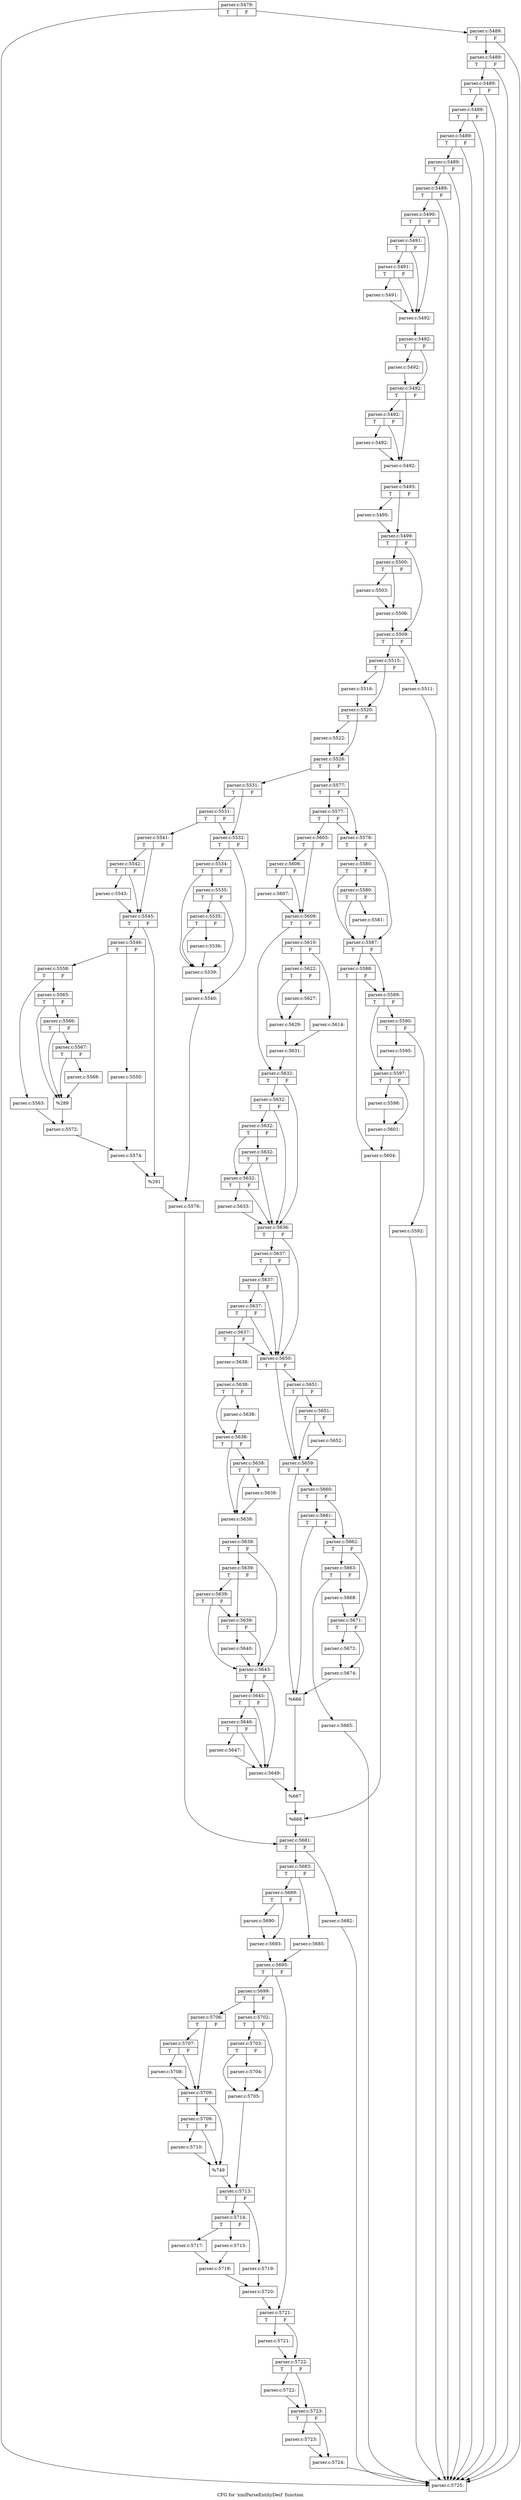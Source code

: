 digraph "CFG for 'xmlParseEntityDecl' function" {
	label="CFG for 'xmlParseEntityDecl' function";

	Node0x5a2ce70 [shape=record,label="{parser.c:5479:|{<s0>T|<s1>F}}"];
	Node0x5a2ce70 -> Node0x5a2f120;
	Node0x5a2ce70 -> Node0x5a2eec0;
	Node0x5a2f120 [shape=record,label="{parser.c:5489:|{<s0>T|<s1>F}}"];
	Node0x5a2f120 -> Node0x5a2f0d0;
	Node0x5a2f120 -> Node0x5a2eec0;
	Node0x5a2f0d0 [shape=record,label="{parser.c:5489:|{<s0>T|<s1>F}}"];
	Node0x5a2f0d0 -> Node0x5a2f080;
	Node0x5a2f0d0 -> Node0x5a2eec0;
	Node0x5a2f080 [shape=record,label="{parser.c:5489:|{<s0>T|<s1>F}}"];
	Node0x5a2f080 -> Node0x5a2f030;
	Node0x5a2f080 -> Node0x5a2eec0;
	Node0x5a2f030 [shape=record,label="{parser.c:5489:|{<s0>T|<s1>F}}"];
	Node0x5a2f030 -> Node0x5a2efe0;
	Node0x5a2f030 -> Node0x5a2eec0;
	Node0x5a2efe0 [shape=record,label="{parser.c:5489:|{<s0>T|<s1>F}}"];
	Node0x5a2efe0 -> Node0x5a2ef90;
	Node0x5a2efe0 -> Node0x5a2eec0;
	Node0x5a2ef90 [shape=record,label="{parser.c:5489:|{<s0>T|<s1>F}}"];
	Node0x5a2ef90 -> Node0x5a2ef10;
	Node0x5a2ef90 -> Node0x5a2eec0;
	Node0x5a2ef10 [shape=record,label="{parser.c:5489:|{<s0>T|<s1>F}}"];
	Node0x5a2ef10 -> Node0x5a2ee70;
	Node0x5a2ef10 -> Node0x5a2eec0;
	Node0x5a2ee70 [shape=record,label="{parser.c:5490:|{<s0>T|<s1>F}}"];
	Node0x5a2ee70 -> Node0x5a31e80;
	Node0x5a2ee70 -> Node0x5a31db0;
	Node0x5a31e80 [shape=record,label="{parser.c:5491:|{<s0>T|<s1>F}}"];
	Node0x5a31e80 -> Node0x5a31e00;
	Node0x5a31e80 -> Node0x5a31db0;
	Node0x5a31e00 [shape=record,label="{parser.c:5491:|{<s0>T|<s1>F}}"];
	Node0x5a31e00 -> Node0x5a31d60;
	Node0x5a31e00 -> Node0x5a31db0;
	Node0x5a31d60 [shape=record,label="{parser.c:5491:}"];
	Node0x5a31d60 -> Node0x5a31db0;
	Node0x5a31db0 [shape=record,label="{parser.c:5492:}"];
	Node0x5a31db0 -> Node0x5a33180;
	Node0x5a33180 [shape=record,label="{parser.c:5492:|{<s0>T|<s1>F}}"];
	Node0x5a33180 -> Node0x5a33c50;
	Node0x5a33180 -> Node0x5a33ca0;
	Node0x5a33c50 [shape=record,label="{parser.c:5492:}"];
	Node0x5a33c50 -> Node0x5a33ca0;
	Node0x5a33ca0 [shape=record,label="{parser.c:5492:|{<s0>T|<s1>F}}"];
	Node0x5a33ca0 -> Node0x5a34380;
	Node0x5a33ca0 -> Node0x5a34330;
	Node0x5a34380 [shape=record,label="{parser.c:5492:|{<s0>T|<s1>F}}"];
	Node0x5a34380 -> Node0x5a342e0;
	Node0x5a34380 -> Node0x5a34330;
	Node0x5a342e0 [shape=record,label="{parser.c:5492:}"];
	Node0x5a342e0 -> Node0x5a34330;
	Node0x5a34330 [shape=record,label="{parser.c:5492:}"];
	Node0x5a34330 -> Node0x5a330e0;
	Node0x5a330e0 [shape=record,label="{parser.c:5493:|{<s0>T|<s1>F}}"];
	Node0x5a330e0 -> Node0x5a33130;
	Node0x5a330e0 -> Node0x5a34f90;
	Node0x5a33130 [shape=record,label="{parser.c:5495:}"];
	Node0x5a33130 -> Node0x5a34f90;
	Node0x5a34f90 [shape=record,label="{parser.c:5499:|{<s0>T|<s1>F}}"];
	Node0x5a34f90 -> Node0x5a35740;
	Node0x5a34f90 -> Node0x5a35790;
	Node0x5a35740 [shape=record,label="{parser.c:5500:|{<s0>T|<s1>F}}"];
	Node0x5a35740 -> Node0x5a360d0;
	Node0x5a35740 -> Node0x5a36120;
	Node0x5a360d0 [shape=record,label="{parser.c:5503:}"];
	Node0x5a360d0 -> Node0x5a36120;
	Node0x5a36120 [shape=record,label="{parser.c:5506:}"];
	Node0x5a36120 -> Node0x5a35790;
	Node0x5a35790 [shape=record,label="{parser.c:5509:|{<s0>T|<s1>F}}"];
	Node0x5a35790 -> Node0x5a36d00;
	Node0x5a35790 -> Node0x5a36d50;
	Node0x5a36d00 [shape=record,label="{parser.c:5511:}"];
	Node0x5a36d00 -> Node0x5a2eec0;
	Node0x5a36d50 [shape=record,label="{parser.c:5515:|{<s0>T|<s1>F}}"];
	Node0x5a36d50 -> Node0x5a37570;
	Node0x5a36d50 -> Node0x5a375c0;
	Node0x5a37570 [shape=record,label="{parser.c:5516:}"];
	Node0x5a37570 -> Node0x5a375c0;
	Node0x5a375c0 [shape=record,label="{parser.c:5520:|{<s0>T|<s1>F}}"];
	Node0x5a375c0 -> Node0x5a381b0;
	Node0x5a375c0 -> Node0x5a38200;
	Node0x5a381b0 [shape=record,label="{parser.c:5522:}"];
	Node0x5a381b0 -> Node0x5a38200;
	Node0x5a38200 [shape=record,label="{parser.c:5526:|{<s0>T|<s1>F}}"];
	Node0x5a38200 -> Node0x5a38bf0;
	Node0x5a38200 -> Node0x5a38c90;
	Node0x5a38bf0 [shape=record,label="{parser.c:5531:|{<s0>T|<s1>F}}"];
	Node0x5a38bf0 -> Node0x5a38f90;
	Node0x5a38bf0 -> Node0x5a39080;
	Node0x5a39080 [shape=record,label="{parser.c:5531:|{<s0>T|<s1>F}}"];
	Node0x5a39080 -> Node0x5a38f90;
	Node0x5a39080 -> Node0x5a39030;
	Node0x5a38f90 [shape=record,label="{parser.c:5532:|{<s0>T|<s1>F}}"];
	Node0x5a38f90 -> Node0x5a39e30;
	Node0x5a38f90 -> Node0x5a39e80;
	Node0x5a39e30 [shape=record,label="{parser.c:5534:|{<s0>T|<s1>F}}"];
	Node0x5a39e30 -> Node0x5a3a2a0;
	Node0x5a39e30 -> Node0x5a3a1d0;
	Node0x5a3a2a0 [shape=record,label="{parser.c:5535:|{<s0>T|<s1>F}}"];
	Node0x5a3a2a0 -> Node0x5a3a1d0;
	Node0x5a3a2a0 -> Node0x5a3a220;
	Node0x5a3a220 [shape=record,label="{parser.c:5535:|{<s0>T|<s1>F}}"];
	Node0x5a3a220 -> Node0x5a3a180;
	Node0x5a3a220 -> Node0x5a3a1d0;
	Node0x5a3a180 [shape=record,label="{parser.c:5536:}"];
	Node0x5a3a180 -> Node0x5a3a1d0;
	Node0x5a3a1d0 [shape=record,label="{parser.c:5539:}"];
	Node0x5a3a1d0 -> Node0x5a39e80;
	Node0x5a39e80 [shape=record,label="{parser.c:5540:}"];
	Node0x5a39e80 -> Node0x5a38fe0;
	Node0x5a39030 [shape=record,label="{parser.c:5541:|{<s0>T|<s1>F}}"];
	Node0x5a39030 -> Node0x5a3bbf0;
	Node0x5a39030 -> Node0x5a3bba0;
	Node0x5a3bbf0 [shape=record,label="{parser.c:5542:|{<s0>T|<s1>F}}"];
	Node0x5a3bbf0 -> Node0x5a3bb50;
	Node0x5a3bbf0 -> Node0x5a3bba0;
	Node0x5a3bb50 [shape=record,label="{parser.c:5543:}"];
	Node0x5a3bb50 -> Node0x5a3bba0;
	Node0x5a3bba0 [shape=record,label="{parser.c:5545:|{<s0>T|<s1>F}}"];
	Node0x5a3bba0 -> Node0x5a3c480;
	Node0x5a3bba0 -> Node0x5a3c4d0;
	Node0x5a3c480 [shape=record,label="{parser.c:5546:|{<s0>T|<s1>F}}"];
	Node0x5a3c480 -> Node0x5a3e360;
	Node0x5a3c480 -> Node0x5a3e740;
	Node0x5a3e360 [shape=record,label="{parser.c:5550:}"];
	Node0x5a3e360 -> Node0x5a3e6f0;
	Node0x5a3e740 [shape=record,label="{parser.c:5558:|{<s0>T|<s1>F}}"];
	Node0x5a3e740 -> Node0x5a3eb40;
	Node0x5a3e740 -> Node0x5a3efc0;
	Node0x5a3eb40 [shape=record,label="{parser.c:5563:}"];
	Node0x5a3eb40 -> Node0x5a3ef70;
	Node0x5a3efc0 [shape=record,label="{parser.c:5565:|{<s0>T|<s1>F}}"];
	Node0x5a3efc0 -> Node0x5a3f640;
	Node0x5a3efc0 -> Node0x5a3f570;
	Node0x5a3f640 [shape=record,label="{parser.c:5566:|{<s0>T|<s1>F}}"];
	Node0x5a3f640 -> Node0x5a3f570;
	Node0x5a3f640 -> Node0x5a3f5c0;
	Node0x5a3f5c0 [shape=record,label="{parser.c:5567:|{<s0>T|<s1>F}}"];
	Node0x5a3f5c0 -> Node0x5a3f520;
	Node0x5a3f5c0 -> Node0x5a3f570;
	Node0x5a3f520 [shape=record,label="{parser.c:5568:}"];
	Node0x5a3f520 -> Node0x5a3f570;
	Node0x5a3f570 [shape=record,label="{%289}"];
	Node0x5a3f570 -> Node0x5a3ef70;
	Node0x5a3ef70 [shape=record,label="{parser.c:5572:}"];
	Node0x5a3ef70 -> Node0x5a3e6f0;
	Node0x5a3e6f0 [shape=record,label="{parser.c:5574:}"];
	Node0x5a3e6f0 -> Node0x5a3c4d0;
	Node0x5a3c4d0 [shape=record,label="{%291}"];
	Node0x5a3c4d0 -> Node0x5a38fe0;
	Node0x5a38fe0 [shape=record,label="{parser.c:5576:}"];
	Node0x5a38fe0 -> Node0x5a38c40;
	Node0x5a38c90 [shape=record,label="{parser.c:5577:|{<s0>T|<s1>F}}"];
	Node0x5a38c90 -> Node0x5a40f40;
	Node0x5a38c90 -> Node0x5a41490;
	Node0x5a41490 [shape=record,label="{parser.c:5577:|{<s0>T|<s1>F}}"];
	Node0x5a41490 -> Node0x5a40f40;
	Node0x5a41490 -> Node0x5a41440;
	Node0x5a40f40 [shape=record,label="{parser.c:5578:|{<s0>T|<s1>F}}"];
	Node0x5a40f40 -> Node0x5a42250;
	Node0x5a40f40 -> Node0x5a42180;
	Node0x5a42250 [shape=record,label="{parser.c:5580:|{<s0>T|<s1>F}}"];
	Node0x5a42250 -> Node0x5a42180;
	Node0x5a42250 -> Node0x5a421d0;
	Node0x5a421d0 [shape=record,label="{parser.c:5580:|{<s0>T|<s1>F}}"];
	Node0x5a421d0 -> Node0x5a42130;
	Node0x5a421d0 -> Node0x5a42180;
	Node0x5a42130 [shape=record,label="{parser.c:5581:}"];
	Node0x5a42130 -> Node0x5a42180;
	Node0x5a42180 [shape=record,label="{parser.c:5587:|{<s0>T|<s1>F}}"];
	Node0x5a42180 -> Node0x5a435b0;
	Node0x5a42180 -> Node0x5a43650;
	Node0x5a43650 [shape=record,label="{parser.c:5588:|{<s0>T|<s1>F}}"];
	Node0x5a43650 -> Node0x5a435b0;
	Node0x5a43650 -> Node0x5a43600;
	Node0x5a435b0 [shape=record,label="{parser.c:5589:|{<s0>T|<s1>F}}"];
	Node0x5a435b0 -> Node0x5a440c0;
	Node0x5a435b0 -> Node0x5a44110;
	Node0x5a440c0 [shape=record,label="{parser.c:5590:|{<s0>T|<s1>F}}"];
	Node0x5a440c0 -> Node0x5a44af0;
	Node0x5a440c0 -> Node0x5a44e20;
	Node0x5a44af0 [shape=record,label="{parser.c:5592:}"];
	Node0x5a44af0 -> Node0x5a2eec0;
	Node0x5a44e20 [shape=record,label="{parser.c:5595:}"];
	Node0x5a44e20 -> Node0x5a44110;
	Node0x5a44110 [shape=record,label="{parser.c:5597:|{<s0>T|<s1>F}}"];
	Node0x5a44110 -> Node0x5a45ad0;
	Node0x5a44110 -> Node0x5a45b20;
	Node0x5a45ad0 [shape=record,label="{parser.c:5598:}"];
	Node0x5a45ad0 -> Node0x5a45b20;
	Node0x5a45b20 [shape=record,label="{parser.c:5601:}"];
	Node0x5a45b20 -> Node0x5a43600;
	Node0x5a43600 [shape=record,label="{parser.c:5604:}"];
	Node0x5a43600 -> Node0x5a41270;
	Node0x5a41440 [shape=record,label="{parser.c:5605:|{<s0>T|<s1>F}}"];
	Node0x5a41440 -> Node0x5a475c0;
	Node0x5a41440 -> Node0x5a46840;
	Node0x5a475c0 [shape=record,label="{parser.c:5606:|{<s0>T|<s1>F}}"];
	Node0x5a475c0 -> Node0x5a46550;
	Node0x5a475c0 -> Node0x5a46840;
	Node0x5a46550 [shape=record,label="{parser.c:5607:}"];
	Node0x5a46550 -> Node0x5a46840;
	Node0x5a46840 [shape=record,label="{parser.c:5609:|{<s0>T|<s1>F}}"];
	Node0x5a46840 -> Node0x5a47dd0;
	Node0x5a46840 -> Node0x5a47e20;
	Node0x5a47dd0 [shape=record,label="{parser.c:5610:|{<s0>T|<s1>F}}"];
	Node0x5a47dd0 -> Node0x5a485d0;
	Node0x5a47dd0 -> Node0x5a48670;
	Node0x5a485d0 [shape=record,label="{parser.c:5614:}"];
	Node0x5a485d0 -> Node0x5a48620;
	Node0x5a48670 [shape=record,label="{parser.c:5622:|{<s0>T|<s1>F}}"];
	Node0x5a48670 -> Node0x5a48cc0;
	Node0x5a48670 -> Node0x5a48d10;
	Node0x5a48cc0 [shape=record,label="{parser.c:5627:}"];
	Node0x5a48cc0 -> Node0x5a48d10;
	Node0x5a48d10 [shape=record,label="{parser.c:5629:}"];
	Node0x5a48d10 -> Node0x5a48620;
	Node0x5a48620 [shape=record,label="{parser.c:5631:}"];
	Node0x5a48620 -> Node0x5a47e20;
	Node0x5a47e20 [shape=record,label="{parser.c:5632:|{<s0>T|<s1>F}}"];
	Node0x5a47e20 -> Node0x5a49790;
	Node0x5a47e20 -> Node0x5a49740;
	Node0x5a49790 [shape=record,label="{parser.c:5632:|{<s0>T|<s1>F}}"];
	Node0x5a49790 -> Node0x5a49740;
	Node0x5a49790 -> Node0x5a49db0;
	Node0x5a49db0 [shape=record,label="{parser.c:5632:|{<s0>T|<s1>F}}"];
	Node0x5a49db0 -> Node0x5a4a230;
	Node0x5a49db0 -> Node0x5a49d30;
	Node0x5a4a230 [shape=record,label="{parser.c:5632:|{<s0>T|<s1>F}}"];
	Node0x5a4a230 -> Node0x5a49740;
	Node0x5a4a230 -> Node0x5a49d30;
	Node0x5a49d30 [shape=record,label="{parser.c:5632:|{<s0>T|<s1>F}}"];
	Node0x5a49d30 -> Node0x5a49740;
	Node0x5a49d30 -> Node0x5a496f0;
	Node0x5a496f0 [shape=record,label="{parser.c:5633:}"];
	Node0x5a496f0 -> Node0x5a49740;
	Node0x5a49740 [shape=record,label="{parser.c:5636:|{<s0>T|<s1>F}}"];
	Node0x5a49740 -> Node0x5a4b670;
	Node0x5a49740 -> Node0x5a4b500;
	Node0x5a4b670 [shape=record,label="{parser.c:5637:|{<s0>T|<s1>F}}"];
	Node0x5a4b670 -> Node0x5a4b620;
	Node0x5a4b670 -> Node0x5a4b500;
	Node0x5a4b620 [shape=record,label="{parser.c:5637:|{<s0>T|<s1>F}}"];
	Node0x5a4b620 -> Node0x5a4b5d0;
	Node0x5a4b620 -> Node0x5a4b500;
	Node0x5a4b5d0 [shape=record,label="{parser.c:5637:|{<s0>T|<s1>F}}"];
	Node0x5a4b5d0 -> Node0x5a4b550;
	Node0x5a4b5d0 -> Node0x5a4b500;
	Node0x5a4b550 [shape=record,label="{parser.c:5637:|{<s0>T|<s1>F}}"];
	Node0x5a4b550 -> Node0x5a4b460;
	Node0x5a4b550 -> Node0x5a4b500;
	Node0x5a4b460 [shape=record,label="{parser.c:5638:}"];
	Node0x5a4b460 -> Node0x5a4cfe0;
	Node0x5a4cfe0 [shape=record,label="{parser.c:5638:|{<s0>T|<s1>F}}"];
	Node0x5a4cfe0 -> Node0x5a4d990;
	Node0x5a4cfe0 -> Node0x5a4d9e0;
	Node0x5a4d990 [shape=record,label="{parser.c:5638:}"];
	Node0x5a4d990 -> Node0x5a4d9e0;
	Node0x5a4d9e0 [shape=record,label="{parser.c:5638:|{<s0>T|<s1>F}}"];
	Node0x5a4d9e0 -> Node0x5a4e080;
	Node0x5a4d9e0 -> Node0x5a4e030;
	Node0x5a4e080 [shape=record,label="{parser.c:5638:|{<s0>T|<s1>F}}"];
	Node0x5a4e080 -> Node0x5a4dfe0;
	Node0x5a4e080 -> Node0x5a4e030;
	Node0x5a4dfe0 [shape=record,label="{parser.c:5638:}"];
	Node0x5a4dfe0 -> Node0x5a4e030;
	Node0x5a4e030 [shape=record,label="{parser.c:5638:}"];
	Node0x5a4e030 -> Node0x5a4cf40;
	Node0x5a4cf40 [shape=record,label="{parser.c:5639:|{<s0>T|<s1>F}}"];
	Node0x5a4cf40 -> Node0x5a4eab0;
	Node0x5a4cf40 -> Node0x5a4eb80;
	Node0x5a4eb80 [shape=record,label="{parser.c:5639:|{<s0>T|<s1>F}}"];
	Node0x5a4eb80 -> Node0x5a4f000;
	Node0x5a4eb80 -> Node0x5a4eb00;
	Node0x5a4f000 [shape=record,label="{parser.c:5639:|{<s0>T|<s1>F}}"];
	Node0x5a4f000 -> Node0x5a4eab0;
	Node0x5a4f000 -> Node0x5a4eb00;
	Node0x5a4eb00 [shape=record,label="{parser.c:5639:|{<s0>T|<s1>F}}"];
	Node0x5a4eb00 -> Node0x5a4eab0;
	Node0x5a4eb00 -> Node0x5a4cf90;
	Node0x5a4cf90 [shape=record,label="{parser.c:5640:}"];
	Node0x5a4cf90 -> Node0x5a4eab0;
	Node0x5a4eab0 [shape=record,label="{parser.c:5643:|{<s0>T|<s1>F}}"];
	Node0x5a4eab0 -> Node0x5a50bf0;
	Node0x5a4eab0 -> Node0x5a50b20;
	Node0x5a50bf0 [shape=record,label="{parser.c:5645:|{<s0>T|<s1>F}}"];
	Node0x5a50bf0 -> Node0x5a50b20;
	Node0x5a50bf0 -> Node0x5a50b70;
	Node0x5a50b70 [shape=record,label="{parser.c:5646:|{<s0>T|<s1>F}}"];
	Node0x5a50b70 -> Node0x5a50ad0;
	Node0x5a50b70 -> Node0x5a50b20;
	Node0x5a50ad0 [shape=record,label="{parser.c:5647:}"];
	Node0x5a50ad0 -> Node0x5a50b20;
	Node0x5a50b20 [shape=record,label="{parser.c:5649:}"];
	Node0x5a50b20 -> Node0x5a4b4b0;
	Node0x5a4b500 [shape=record,label="{parser.c:5650:|{<s0>T|<s1>F}}"];
	Node0x5a4b500 -> Node0x5a52290;
	Node0x5a4b500 -> Node0x5a521c0;
	Node0x5a52290 [shape=record,label="{parser.c:5651:|{<s0>T|<s1>F}}"];
	Node0x5a52290 -> Node0x5a521c0;
	Node0x5a52290 -> Node0x5a52210;
	Node0x5a52210 [shape=record,label="{parser.c:5651:|{<s0>T|<s1>F}}"];
	Node0x5a52210 -> Node0x5a52170;
	Node0x5a52210 -> Node0x5a521c0;
	Node0x5a52170 [shape=record,label="{parser.c:5652:}"];
	Node0x5a52170 -> Node0x5a521c0;
	Node0x5a521c0 [shape=record,label="{parser.c:5659:|{<s0>T|<s1>F}}"];
	Node0x5a521c0 -> Node0x5a53730;
	Node0x5a521c0 -> Node0x5a536e0;
	Node0x5a53730 [shape=record,label="{parser.c:5660:|{<s0>T|<s1>F}}"];
	Node0x5a53730 -> Node0x5a53690;
	Node0x5a53730 -> Node0x5a53b40;
	Node0x5a53b40 [shape=record,label="{parser.c:5661:|{<s0>T|<s1>F}}"];
	Node0x5a53b40 -> Node0x5a53690;
	Node0x5a53b40 -> Node0x5a536e0;
	Node0x5a53690 [shape=record,label="{parser.c:5662:|{<s0>T|<s1>F}}"];
	Node0x5a53690 -> Node0x5a544a0;
	Node0x5a53690 -> Node0x5a544f0;
	Node0x5a544a0 [shape=record,label="{parser.c:5663:|{<s0>T|<s1>F}}"];
	Node0x5a544a0 -> Node0x5a54c80;
	Node0x5a544a0 -> Node0x5a54cd0;
	Node0x5a54c80 [shape=record,label="{parser.c:5665:}"];
	Node0x5a54c80 -> Node0x5a2eec0;
	Node0x5a54cd0 [shape=record,label="{parser.c:5668:}"];
	Node0x5a54cd0 -> Node0x5a544f0;
	Node0x5a544f0 [shape=record,label="{parser.c:5671:|{<s0>T|<s1>F}}"];
	Node0x5a544f0 -> Node0x5a55870;
	Node0x5a544f0 -> Node0x5a558c0;
	Node0x5a55870 [shape=record,label="{parser.c:5672:}"];
	Node0x5a55870 -> Node0x5a558c0;
	Node0x5a558c0 [shape=record,label="{parser.c:5674:}"];
	Node0x5a558c0 -> Node0x5a536e0;
	Node0x5a536e0 [shape=record,label="{%666}"];
	Node0x5a536e0 -> Node0x5a4b4b0;
	Node0x5a4b4b0 [shape=record,label="{%667}"];
	Node0x5a4b4b0 -> Node0x5a41270;
	Node0x5a41270 [shape=record,label="{%668}"];
	Node0x5a41270 -> Node0x5a38c40;
	Node0x5a38c40 [shape=record,label="{parser.c:5681:|{<s0>T|<s1>F}}"];
	Node0x5a38c40 -> Node0x5a56d50;
	Node0x5a38c40 -> Node0x5a56da0;
	Node0x5a56d50 [shape=record,label="{parser.c:5682:}"];
	Node0x5a56d50 -> Node0x5a2eec0;
	Node0x5a56da0 [shape=record,label="{parser.c:5683:|{<s0>T|<s1>F}}"];
	Node0x5a56da0 -> Node0x5a573a0;
	Node0x5a56da0 -> Node0x5a57440;
	Node0x5a573a0 [shape=record,label="{parser.c:5685:}"];
	Node0x5a573a0 -> Node0x5a573f0;
	Node0x5a57440 [shape=record,label="{parser.c:5689:|{<s0>T|<s1>F}}"];
	Node0x5a57440 -> Node0x5a580f0;
	Node0x5a57440 -> Node0x5a58140;
	Node0x5a580f0 [shape=record,label="{parser.c:5690:}"];
	Node0x5a580f0 -> Node0x5a58140;
	Node0x5a58140 [shape=record,label="{parser.c:5693:}"];
	Node0x5a58140 -> Node0x5a573f0;
	Node0x5a573f0 [shape=record,label="{parser.c:5695:|{<s0>T|<s1>F}}"];
	Node0x5a573f0 -> Node0x5a58fb0;
	Node0x5a573f0 -> Node0x5a59000;
	Node0x5a58fb0 [shape=record,label="{parser.c:5699:|{<s0>T|<s1>F}}"];
	Node0x5a58fb0 -> Node0x5893450;
	Node0x5a58fb0 -> Node0x58934f0;
	Node0x5893450 [shape=record,label="{parser.c:5702:|{<s0>T|<s1>F}}"];
	Node0x5893450 -> Node0x5893890;
	Node0x5893450 -> Node0x5893840;
	Node0x5893890 [shape=record,label="{parser.c:5703:|{<s0>T|<s1>F}}"];
	Node0x5893890 -> Node0x58937f0;
	Node0x5893890 -> Node0x5893840;
	Node0x58937f0 [shape=record,label="{parser.c:5704:}"];
	Node0x58937f0 -> Node0x5893840;
	Node0x5893840 [shape=record,label="{parser.c:5705:}"];
	Node0x5893840 -> Node0x58934a0;
	Node0x58934f0 [shape=record,label="{parser.c:5706:|{<s0>T|<s1>F}}"];
	Node0x58934f0 -> Node0x5894a90;
	Node0x58934f0 -> Node0x5894a40;
	Node0x5894a90 [shape=record,label="{parser.c:5707:|{<s0>T|<s1>F}}"];
	Node0x5894a90 -> Node0x58949f0;
	Node0x5894a90 -> Node0x5894a40;
	Node0x58949f0 [shape=record,label="{parser.c:5708:}"];
	Node0x58949f0 -> Node0x5894a40;
	Node0x5894a40 [shape=record,label="{parser.c:5709:|{<s0>T|<s1>F}}"];
	Node0x5894a40 -> Node0x5895b60;
	Node0x5894a40 -> Node0x5895b10;
	Node0x5895b60 [shape=record,label="{parser.c:5709:|{<s0>T|<s1>F}}"];
	Node0x5895b60 -> Node0x5895ac0;
	Node0x5895b60 -> Node0x5895b10;
	Node0x5895ac0 [shape=record,label="{parser.c:5710:}"];
	Node0x5895ac0 -> Node0x5895b10;
	Node0x5895b10 [shape=record,label="{%749}"];
	Node0x5895b10 -> Node0x58934a0;
	Node0x58934a0 [shape=record,label="{parser.c:5713:|{<s0>T|<s1>F}}"];
	Node0x58934a0 -> Node0x5a61580;
	Node0x58934a0 -> Node0x5a61af0;
	Node0x5a61580 [shape=record,label="{parser.c:5714:|{<s0>T|<s1>F}}"];
	Node0x5a61580 -> Node0x5a61d10;
	Node0x5a61580 -> Node0x5a61db0;
	Node0x5a61d10 [shape=record,label="{parser.c:5715:}"];
	Node0x5a61d10 -> Node0x5a61d60;
	Node0x5a61db0 [shape=record,label="{parser.c:5717:}"];
	Node0x5a61db0 -> Node0x5a61d60;
	Node0x5a61d60 [shape=record,label="{parser.c:5718:}"];
	Node0x5a61d60 -> Node0x5a61aa0;
	Node0x5a61af0 [shape=record,label="{parser.c:5719:}"];
	Node0x5a61af0 -> Node0x5a61aa0;
	Node0x5a61aa0 [shape=record,label="{parser.c:5720:}"];
	Node0x5a61aa0 -> Node0x5a59000;
	Node0x5a59000 [shape=record,label="{parser.c:5721:|{<s0>T|<s1>F}}"];
	Node0x5a59000 -> Node0x5a629d0;
	Node0x5a59000 -> Node0x5a62a20;
	Node0x5a629d0 [shape=record,label="{parser.c:5721:}"];
	Node0x5a629d0 -> Node0x5a62a20;
	Node0x5a62a20 [shape=record,label="{parser.c:5722:|{<s0>T|<s1>F}}"];
	Node0x5a62a20 -> Node0x5a62f10;
	Node0x5a62a20 -> Node0x5a62f60;
	Node0x5a62f10 [shape=record,label="{parser.c:5722:}"];
	Node0x5a62f10 -> Node0x5a62f60;
	Node0x5a62f60 [shape=record,label="{parser.c:5723:|{<s0>T|<s1>F}}"];
	Node0x5a62f60 -> Node0x5a63450;
	Node0x5a62f60 -> Node0x5a634a0;
	Node0x5a63450 [shape=record,label="{parser.c:5723:}"];
	Node0x5a63450 -> Node0x5a634a0;
	Node0x5a634a0 [shape=record,label="{parser.c:5724:}"];
	Node0x5a634a0 -> Node0x5a2eec0;
	Node0x5a2eec0 [shape=record,label="{parser.c:5725:}"];
}
